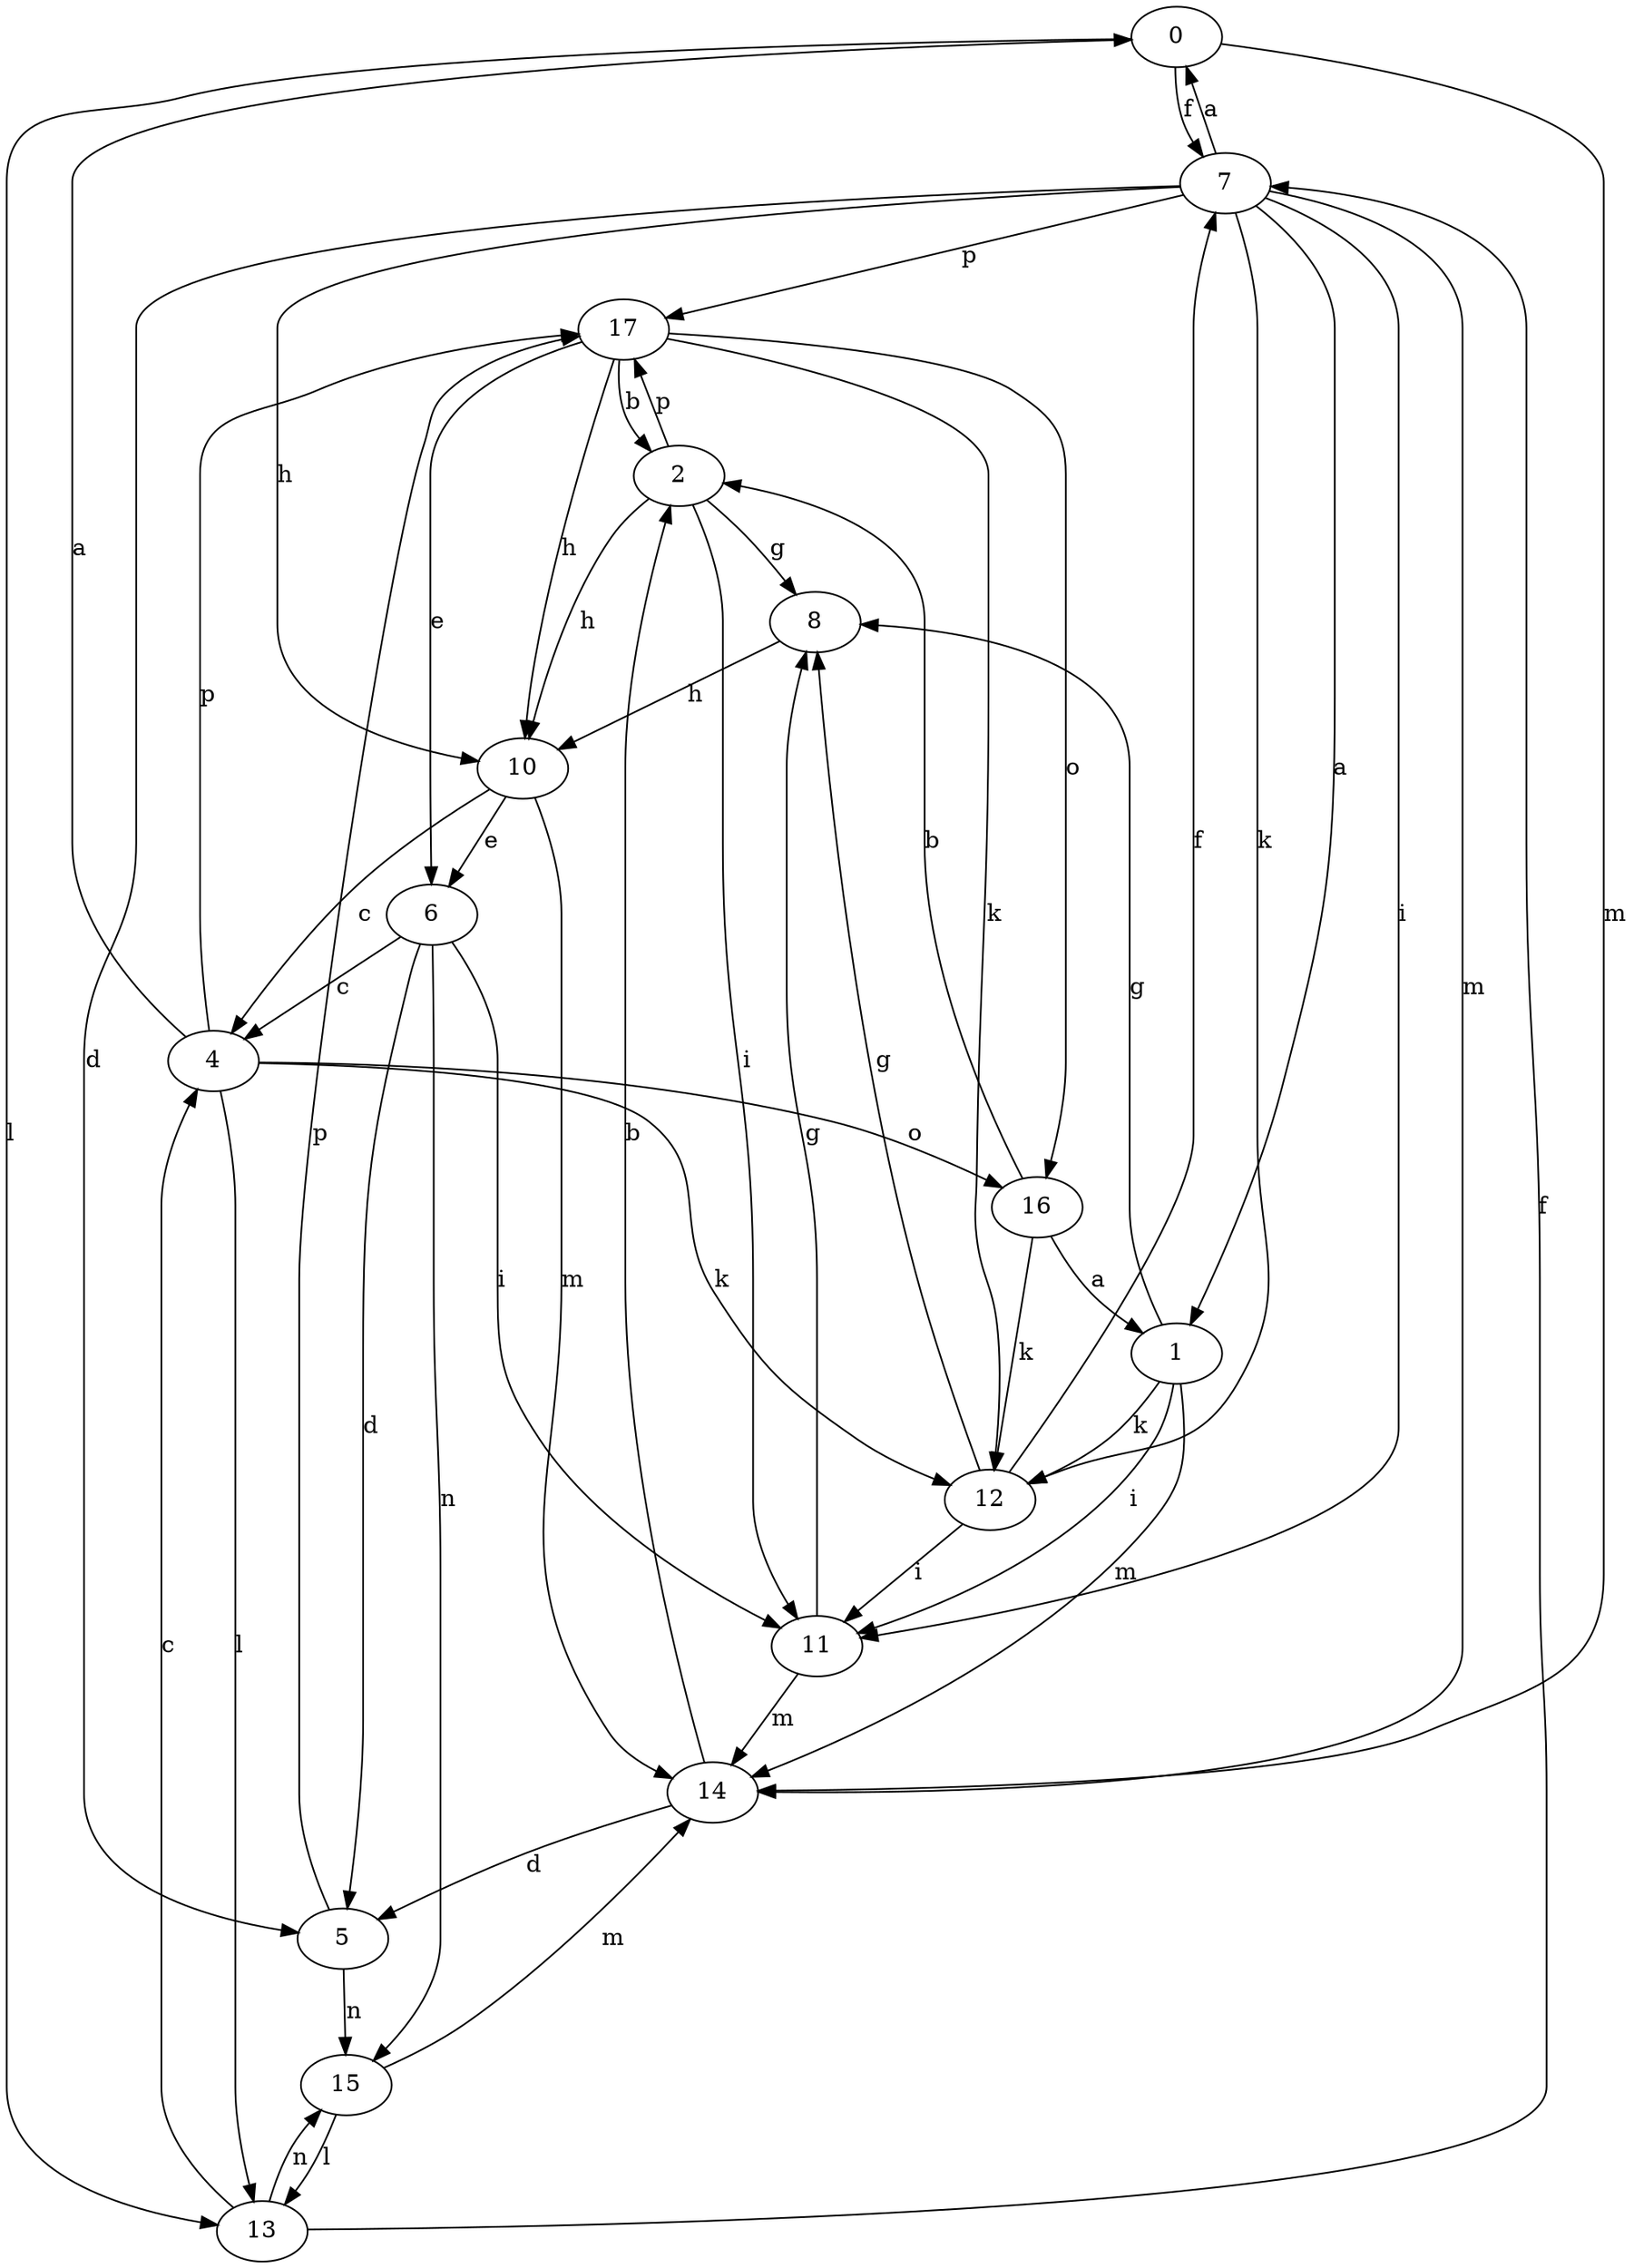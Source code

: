 strict digraph  {
0;
1;
2;
4;
5;
6;
7;
8;
10;
11;
12;
13;
14;
15;
16;
17;
0 -> 7  [label=f];
0 -> 13  [label=l];
0 -> 14  [label=m];
1 -> 8  [label=g];
1 -> 11  [label=i];
1 -> 12  [label=k];
1 -> 14  [label=m];
2 -> 8  [label=g];
2 -> 10  [label=h];
2 -> 11  [label=i];
2 -> 17  [label=p];
4 -> 0  [label=a];
4 -> 12  [label=k];
4 -> 13  [label=l];
4 -> 16  [label=o];
4 -> 17  [label=p];
5 -> 15  [label=n];
5 -> 17  [label=p];
6 -> 4  [label=c];
6 -> 5  [label=d];
6 -> 11  [label=i];
6 -> 15  [label=n];
7 -> 0  [label=a];
7 -> 1  [label=a];
7 -> 5  [label=d];
7 -> 10  [label=h];
7 -> 11  [label=i];
7 -> 12  [label=k];
7 -> 14  [label=m];
7 -> 17  [label=p];
8 -> 10  [label=h];
10 -> 4  [label=c];
10 -> 6  [label=e];
10 -> 14  [label=m];
11 -> 8  [label=g];
11 -> 14  [label=m];
12 -> 7  [label=f];
12 -> 8  [label=g];
12 -> 11  [label=i];
13 -> 4  [label=c];
13 -> 7  [label=f];
13 -> 15  [label=n];
14 -> 2  [label=b];
14 -> 5  [label=d];
15 -> 13  [label=l];
15 -> 14  [label=m];
16 -> 1  [label=a];
16 -> 2  [label=b];
16 -> 12  [label=k];
17 -> 2  [label=b];
17 -> 6  [label=e];
17 -> 10  [label=h];
17 -> 12  [label=k];
17 -> 16  [label=o];
}
